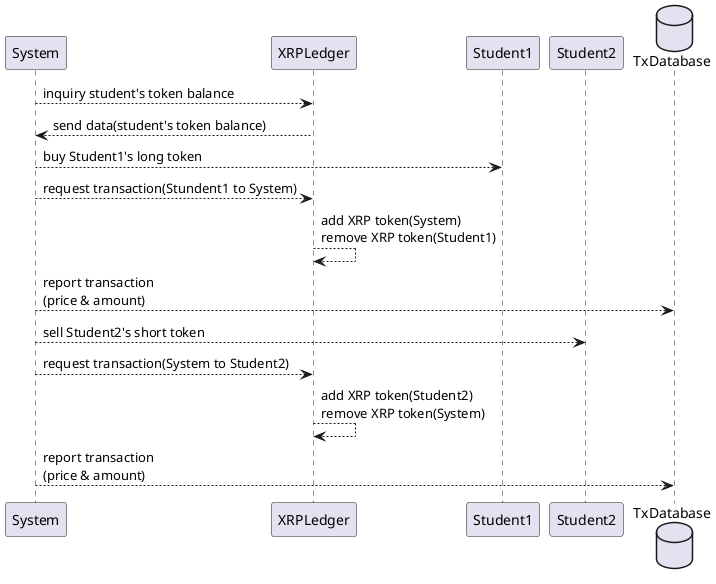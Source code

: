 @startuml sequence
participant System   as sys
participant XRPLedger as xl
participant Student1 as st1
participant Student2 as st2
database TxDatabase as db2

sys --> xl : inquiry student's token balance
xl --> sys : send data(student's token balance)
sys --> st1 : buy Student1's long token 
sys --> xl : request transaction(Stundent1 to System)
xl --> xl : add XRP token(System)\nremove XRP token(Student1)
sys --> db2 : report transaction\n(price & amount) 
sys --> st2 : sell Student2's short token 
sys --> xl : request transaction(System to Student2)
xl --> xl : add XRP token(Student2)\nremove XRP token(System)
sys --> db2 : report transaction\n(price & amount)
@enduml